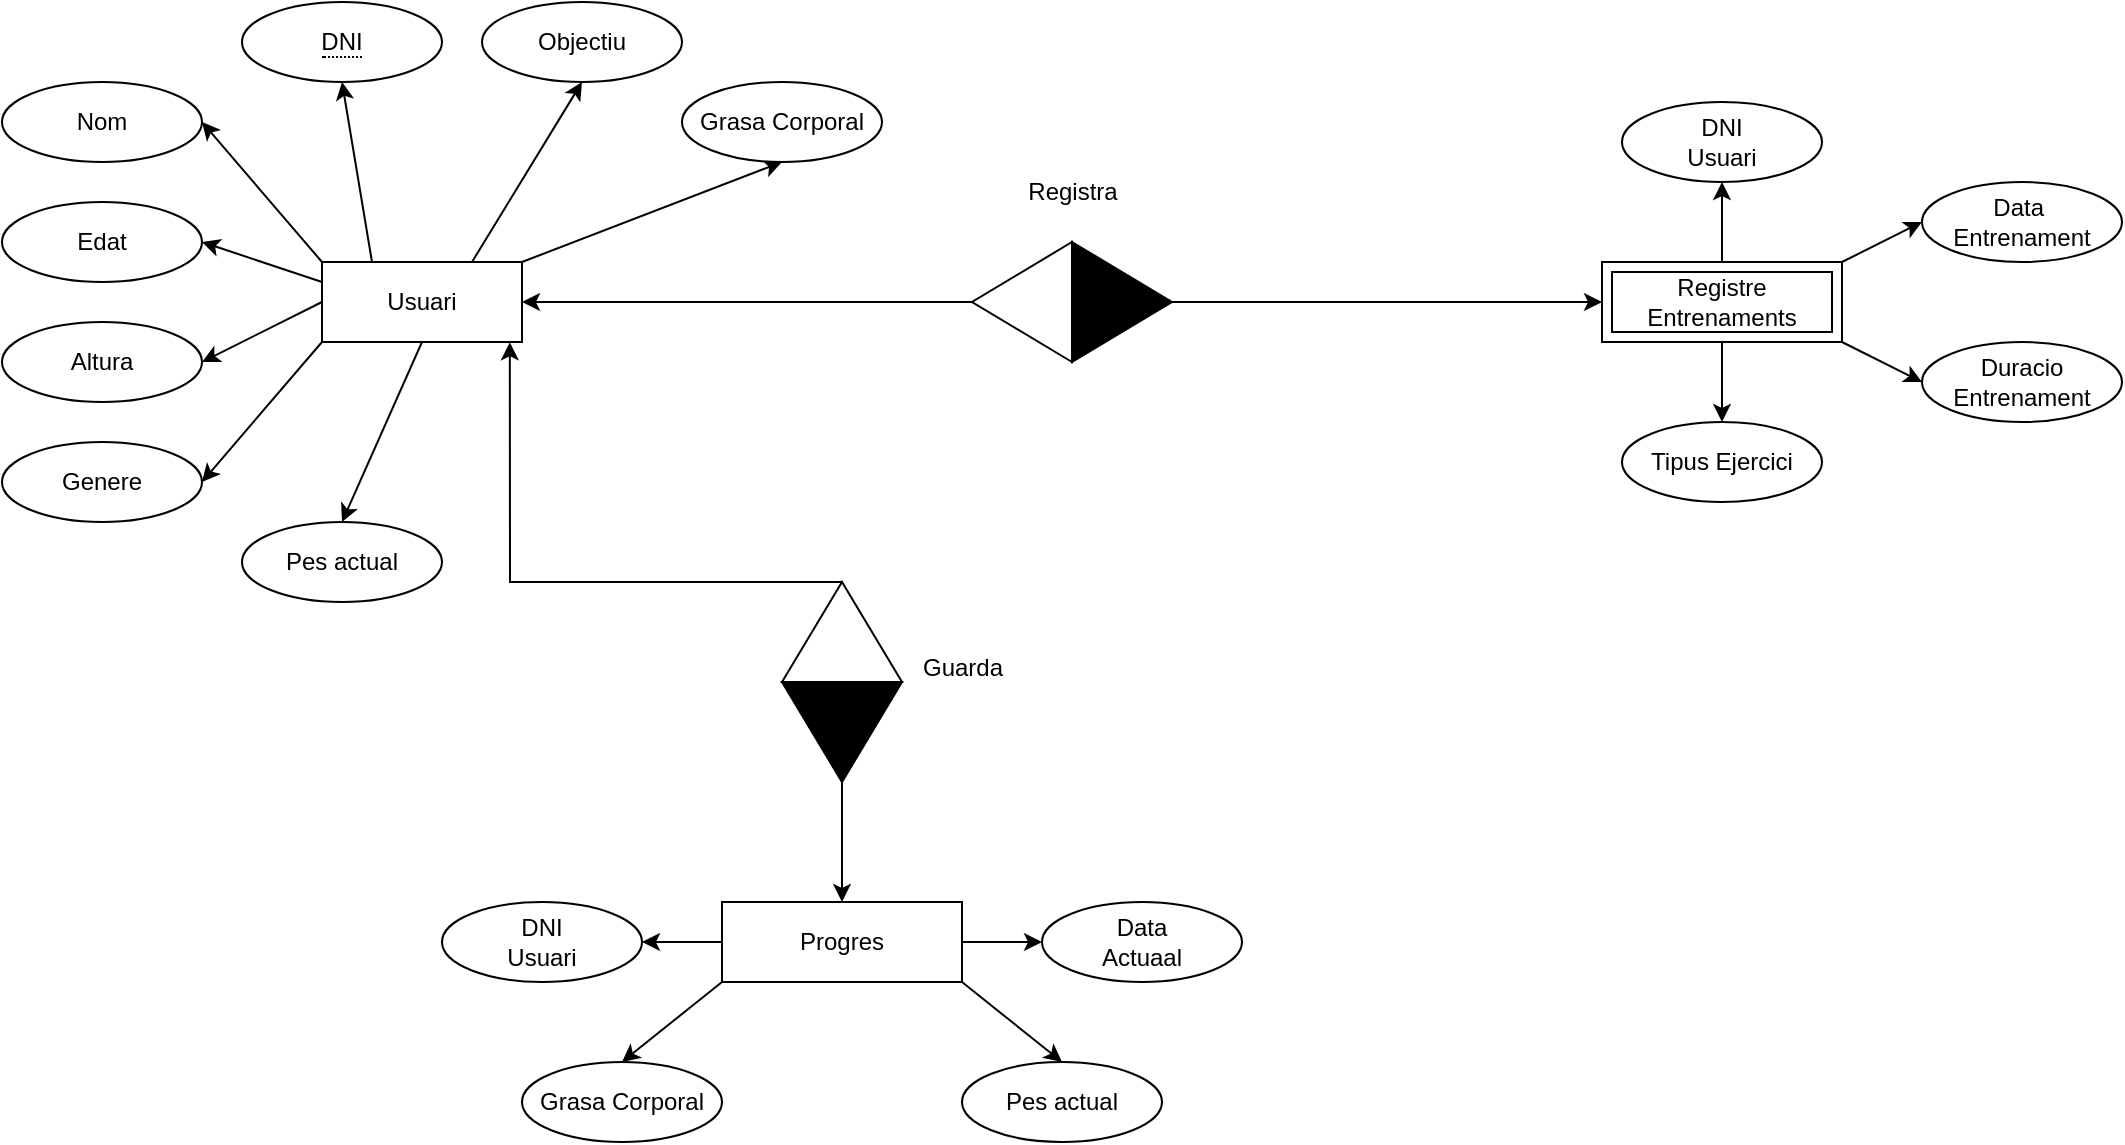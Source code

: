 <mxfile version="24.3.0" type="device">
  <diagram id="R2lEEEUBdFMjLlhIrx00" name="Page-1">
    <mxGraphModel dx="2208" dy="586" grid="1" gridSize="10" guides="1" tooltips="1" connect="1" arrows="1" fold="1" page="1" pageScale="1" pageWidth="850" pageHeight="1100" math="0" shadow="0" extFonts="Permanent Marker^https://fonts.googleapis.com/css?family=Permanent+Marker">
      <root>
        <mxCell id="0" />
        <mxCell id="1" parent="0" />
        <mxCell id="sI1xtVo6L_vtsN0ePvgo-47" style="edgeStyle=none;rounded=0;orthogonalLoop=1;jettySize=auto;html=1;exitX=0.25;exitY=0;exitDx=0;exitDy=0;entryX=0.5;entryY=1;entryDx=0;entryDy=0;" edge="1" parent="1" source="sI1xtVo6L_vtsN0ePvgo-2" target="sI1xtVo6L_vtsN0ePvgo-25">
          <mxGeometry relative="1" as="geometry" />
        </mxCell>
        <mxCell id="sI1xtVo6L_vtsN0ePvgo-48" style="edgeStyle=none;rounded=0;orthogonalLoop=1;jettySize=auto;html=1;exitX=0.75;exitY=0;exitDx=0;exitDy=0;entryX=0.5;entryY=1;entryDx=0;entryDy=0;" edge="1" parent="1" source="sI1xtVo6L_vtsN0ePvgo-2" target="sI1xtVo6L_vtsN0ePvgo-13">
          <mxGeometry relative="1" as="geometry" />
        </mxCell>
        <mxCell id="sI1xtVo6L_vtsN0ePvgo-49" style="edgeStyle=none;rounded=0;orthogonalLoop=1;jettySize=auto;html=1;exitX=1;exitY=0;exitDx=0;exitDy=0;entryX=0.5;entryY=1;entryDx=0;entryDy=0;" edge="1" parent="1" source="sI1xtVo6L_vtsN0ePvgo-2" target="sI1xtVo6L_vtsN0ePvgo-8">
          <mxGeometry relative="1" as="geometry" />
        </mxCell>
        <mxCell id="sI1xtVo6L_vtsN0ePvgo-50" style="edgeStyle=none;rounded=0;orthogonalLoop=1;jettySize=auto;html=1;exitX=0;exitY=0;exitDx=0;exitDy=0;entryX=1;entryY=0.5;entryDx=0;entryDy=0;" edge="1" parent="1" source="sI1xtVo6L_vtsN0ePvgo-2" target="sI1xtVo6L_vtsN0ePvgo-14">
          <mxGeometry relative="1" as="geometry" />
        </mxCell>
        <mxCell id="sI1xtVo6L_vtsN0ePvgo-51" style="edgeStyle=none;rounded=0;orthogonalLoop=1;jettySize=auto;html=1;exitX=0;exitY=0.25;exitDx=0;exitDy=0;entryX=1;entryY=0.5;entryDx=0;entryDy=0;" edge="1" parent="1" source="sI1xtVo6L_vtsN0ePvgo-2" target="sI1xtVo6L_vtsN0ePvgo-12">
          <mxGeometry relative="1" as="geometry" />
        </mxCell>
        <mxCell id="sI1xtVo6L_vtsN0ePvgo-52" style="edgeStyle=none;rounded=0;orthogonalLoop=1;jettySize=auto;html=1;exitX=0;exitY=0.5;exitDx=0;exitDy=0;entryX=1;entryY=0.5;entryDx=0;entryDy=0;" edge="1" parent="1" source="sI1xtVo6L_vtsN0ePvgo-2" target="sI1xtVo6L_vtsN0ePvgo-11">
          <mxGeometry relative="1" as="geometry" />
        </mxCell>
        <mxCell id="sI1xtVo6L_vtsN0ePvgo-53" style="edgeStyle=none;rounded=0;orthogonalLoop=1;jettySize=auto;html=1;exitX=0;exitY=1;exitDx=0;exitDy=0;entryX=1;entryY=0.5;entryDx=0;entryDy=0;" edge="1" parent="1" source="sI1xtVo6L_vtsN0ePvgo-2" target="sI1xtVo6L_vtsN0ePvgo-10">
          <mxGeometry relative="1" as="geometry" />
        </mxCell>
        <mxCell id="sI1xtVo6L_vtsN0ePvgo-54" style="edgeStyle=none;rounded=0;orthogonalLoop=1;jettySize=auto;html=1;exitX=0.5;exitY=1;exitDx=0;exitDy=0;entryX=0.5;entryY=0;entryDx=0;entryDy=0;" edge="1" parent="1" source="sI1xtVo6L_vtsN0ePvgo-2" target="sI1xtVo6L_vtsN0ePvgo-9">
          <mxGeometry relative="1" as="geometry" />
        </mxCell>
        <mxCell id="sI1xtVo6L_vtsN0ePvgo-2" value="Usuari" style="whiteSpace=wrap;html=1;align=center;" vertex="1" parent="1">
          <mxGeometry x="40" y="240" width="100" height="40" as="geometry" />
        </mxCell>
        <mxCell id="sI1xtVo6L_vtsN0ePvgo-55" style="edgeStyle=none;rounded=0;orthogonalLoop=1;jettySize=auto;html=1;exitX=0;exitY=1;exitDx=0;exitDy=0;entryX=0.5;entryY=0;entryDx=0;entryDy=0;" edge="1" parent="1" source="sI1xtVo6L_vtsN0ePvgo-4" target="sI1xtVo6L_vtsN0ePvgo-21">
          <mxGeometry relative="1" as="geometry" />
        </mxCell>
        <mxCell id="sI1xtVo6L_vtsN0ePvgo-56" style="edgeStyle=none;rounded=0;orthogonalLoop=1;jettySize=auto;html=1;exitX=0;exitY=0.5;exitDx=0;exitDy=0;entryX=1;entryY=0.5;entryDx=0;entryDy=0;" edge="1" parent="1" source="sI1xtVo6L_vtsN0ePvgo-4" target="sI1xtVo6L_vtsN0ePvgo-20">
          <mxGeometry relative="1" as="geometry" />
        </mxCell>
        <mxCell id="sI1xtVo6L_vtsN0ePvgo-57" style="edgeStyle=none;rounded=0;orthogonalLoop=1;jettySize=auto;html=1;exitX=1;exitY=0.5;exitDx=0;exitDy=0;entryX=0;entryY=0.5;entryDx=0;entryDy=0;" edge="1" parent="1" source="sI1xtVo6L_vtsN0ePvgo-4" target="sI1xtVo6L_vtsN0ePvgo-19">
          <mxGeometry relative="1" as="geometry" />
        </mxCell>
        <mxCell id="sI1xtVo6L_vtsN0ePvgo-58" style="edgeStyle=none;rounded=0;orthogonalLoop=1;jettySize=auto;html=1;exitX=1;exitY=1;exitDx=0;exitDy=0;entryX=0.5;entryY=0;entryDx=0;entryDy=0;" edge="1" parent="1" source="sI1xtVo6L_vtsN0ePvgo-4" target="sI1xtVo6L_vtsN0ePvgo-46">
          <mxGeometry relative="1" as="geometry" />
        </mxCell>
        <mxCell id="sI1xtVo6L_vtsN0ePvgo-4" value="Progres" style="whiteSpace=wrap;html=1;align=center;" vertex="1" parent="1">
          <mxGeometry x="240" y="560" width="120" height="40" as="geometry" />
        </mxCell>
        <mxCell id="sI1xtVo6L_vtsN0ePvgo-8" value="Grasa Corporal" style="ellipse;whiteSpace=wrap;html=1;align=center;" vertex="1" parent="1">
          <mxGeometry x="220" y="150" width="100" height="40" as="geometry" />
        </mxCell>
        <mxCell id="sI1xtVo6L_vtsN0ePvgo-9" value="Pes actual" style="ellipse;whiteSpace=wrap;html=1;align=center;" vertex="1" parent="1">
          <mxGeometry y="370" width="100" height="40" as="geometry" />
        </mxCell>
        <mxCell id="sI1xtVo6L_vtsN0ePvgo-10" value="Genere" style="ellipse;whiteSpace=wrap;html=1;align=center;" vertex="1" parent="1">
          <mxGeometry x="-120" y="330" width="100" height="40" as="geometry" />
        </mxCell>
        <mxCell id="sI1xtVo6L_vtsN0ePvgo-11" value="Altura" style="ellipse;whiteSpace=wrap;html=1;align=center;" vertex="1" parent="1">
          <mxGeometry x="-120" y="270" width="100" height="40" as="geometry" />
        </mxCell>
        <mxCell id="sI1xtVo6L_vtsN0ePvgo-12" value="Edat" style="ellipse;whiteSpace=wrap;html=1;align=center;" vertex="1" parent="1">
          <mxGeometry x="-120" y="210" width="100" height="40" as="geometry" />
        </mxCell>
        <mxCell id="sI1xtVo6L_vtsN0ePvgo-13" value="Objectiu" style="ellipse;whiteSpace=wrap;html=1;align=center;" vertex="1" parent="1">
          <mxGeometry x="120" y="110" width="100" height="40" as="geometry" />
        </mxCell>
        <mxCell id="sI1xtVo6L_vtsN0ePvgo-14" value="Nom" style="ellipse;whiteSpace=wrap;html=1;align=center;" vertex="1" parent="1">
          <mxGeometry x="-120" y="150" width="100" height="40" as="geometry" />
        </mxCell>
        <mxCell id="sI1xtVo6L_vtsN0ePvgo-15" value="Duracio&lt;div&gt;Entrenament&lt;/div&gt;" style="ellipse;whiteSpace=wrap;html=1;align=center;" vertex="1" parent="1">
          <mxGeometry x="840" y="280" width="100" height="40" as="geometry" />
        </mxCell>
        <mxCell id="sI1xtVo6L_vtsN0ePvgo-16" value="DNI&lt;div&gt;Usuari&lt;/div&gt;" style="ellipse;whiteSpace=wrap;html=1;align=center;" vertex="1" parent="1">
          <mxGeometry x="690" y="160" width="100" height="40" as="geometry" />
        </mxCell>
        <mxCell id="sI1xtVo6L_vtsN0ePvgo-17" value="Tipus Ejercici" style="ellipse;whiteSpace=wrap;html=1;align=center;" vertex="1" parent="1">
          <mxGeometry x="690" y="320" width="100" height="40" as="geometry" />
        </mxCell>
        <mxCell id="sI1xtVo6L_vtsN0ePvgo-18" value="Data&amp;nbsp;&lt;div&gt;Entrenament&lt;/div&gt;" style="ellipse;whiteSpace=wrap;html=1;align=center;" vertex="1" parent="1">
          <mxGeometry x="840" y="200" width="100" height="40" as="geometry" />
        </mxCell>
        <mxCell id="sI1xtVo6L_vtsN0ePvgo-19" value="Data&lt;div&gt;Actuaal&lt;/div&gt;" style="ellipse;whiteSpace=wrap;html=1;align=center;" vertex="1" parent="1">
          <mxGeometry x="400" y="560" width="100" height="40" as="geometry" />
        </mxCell>
        <mxCell id="sI1xtVo6L_vtsN0ePvgo-20" value="&lt;div&gt;DNI&lt;/div&gt;&lt;div&gt;Usuari&lt;/div&gt;" style="ellipse;whiteSpace=wrap;html=1;align=center;" vertex="1" parent="1">
          <mxGeometry x="100" y="560" width="100" height="40" as="geometry" />
        </mxCell>
        <mxCell id="sI1xtVo6L_vtsN0ePvgo-21" value="Grasa Corporal" style="ellipse;whiteSpace=wrap;html=1;align=center;" vertex="1" parent="1">
          <mxGeometry x="140" y="640" width="100" height="40" as="geometry" />
        </mxCell>
        <mxCell id="sI1xtVo6L_vtsN0ePvgo-25" value="&lt;span style=&quot;border-bottom: 1px dotted&quot;&gt;DNI&lt;/span&gt;" style="ellipse;whiteSpace=wrap;html=1;align=center;" vertex="1" parent="1">
          <mxGeometry y="110" width="100" height="40" as="geometry" />
        </mxCell>
        <mxCell id="sI1xtVo6L_vtsN0ePvgo-28" style="edgeStyle=orthogonalEdgeStyle;rounded=0;orthogonalLoop=1;jettySize=auto;html=1;exitX=0.5;exitY=1;exitDx=0;exitDy=0;" edge="1" parent="1">
          <mxGeometry relative="1" as="geometry">
            <mxPoint x="670" y="397" as="sourcePoint" />
            <mxPoint x="670" y="397" as="targetPoint" />
          </mxGeometry>
        </mxCell>
        <mxCell id="sI1xtVo6L_vtsN0ePvgo-29" style="edgeStyle=orthogonalEdgeStyle;rounded=0;orthogonalLoop=1;jettySize=auto;html=1;exitX=0.5;exitY=1;exitDx=0;exitDy=0;" edge="1" parent="1" source="sI1xtVo6L_vtsN0ePvgo-10" target="sI1xtVo6L_vtsN0ePvgo-10">
          <mxGeometry relative="1" as="geometry" />
        </mxCell>
        <mxCell id="sI1xtVo6L_vtsN0ePvgo-43" style="edgeStyle=none;rounded=0;orthogonalLoop=1;jettySize=auto;html=1;exitX=0;exitY=0;exitDx=30;exitDy=0;exitPerimeter=0;entryX=0.939;entryY=1.003;entryDx=0;entryDy=0;entryPerimeter=0;" edge="1" parent="1" source="sI1xtVo6L_vtsN0ePvgo-31" target="sI1xtVo6L_vtsN0ePvgo-2">
          <mxGeometry relative="1" as="geometry">
            <Array as="points">
              <mxPoint x="134" y="400" />
            </Array>
          </mxGeometry>
        </mxCell>
        <mxCell id="sI1xtVo6L_vtsN0ePvgo-31" value="" style="verticalLabelPosition=bottom;verticalAlign=top;html=1;shape=mxgraph.basic.acute_triangle;dx=0.5;" vertex="1" parent="1">
          <mxGeometry x="270" y="400" width="60" height="50" as="geometry" />
        </mxCell>
        <mxCell id="sI1xtVo6L_vtsN0ePvgo-42" style="edgeStyle=none;rounded=0;orthogonalLoop=1;jettySize=auto;html=1;exitX=0;exitY=0;exitDx=30;exitDy=0;exitPerimeter=0;" edge="1" parent="1" source="sI1xtVo6L_vtsN0ePvgo-33" target="sI1xtVo6L_vtsN0ePvgo-4">
          <mxGeometry relative="1" as="geometry" />
        </mxCell>
        <mxCell id="sI1xtVo6L_vtsN0ePvgo-33" value="" style="verticalLabelPosition=bottom;verticalAlign=top;html=1;shape=mxgraph.basic.acute_triangle;dx=0.5;rotation=-180;fillColor=#000000;" vertex="1" parent="1">
          <mxGeometry x="270" y="450" width="60" height="50" as="geometry" />
        </mxCell>
        <mxCell id="sI1xtVo6L_vtsN0ePvgo-40" style="edgeStyle=none;rounded=0;orthogonalLoop=1;jettySize=auto;html=1;exitX=0;exitY=0;exitDx=30;exitDy=0;exitPerimeter=0;entryX=0;entryY=0.5;entryDx=0;entryDy=0;" edge="1" parent="1" source="sI1xtVo6L_vtsN0ePvgo-36">
          <mxGeometry relative="1" as="geometry">
            <mxPoint x="680" y="260" as="targetPoint" />
          </mxGeometry>
        </mxCell>
        <mxCell id="sI1xtVo6L_vtsN0ePvgo-36" value="" style="verticalLabelPosition=bottom;verticalAlign=top;html=1;shape=mxgraph.basic.acute_triangle;dx=0.5;rotation=90;fillColor=#000000;" vertex="1" parent="1">
          <mxGeometry x="410" y="235" width="60" height="50" as="geometry" />
        </mxCell>
        <mxCell id="sI1xtVo6L_vtsN0ePvgo-39" style="edgeStyle=none;rounded=0;orthogonalLoop=1;jettySize=auto;html=1;exitX=0;exitY=0;exitDx=30;exitDy=0;exitPerimeter=0;entryX=1;entryY=0.5;entryDx=0;entryDy=0;" edge="1" parent="1" source="sI1xtVo6L_vtsN0ePvgo-37" target="sI1xtVo6L_vtsN0ePvgo-2">
          <mxGeometry relative="1" as="geometry" />
        </mxCell>
        <mxCell id="sI1xtVo6L_vtsN0ePvgo-37" value="" style="verticalLabelPosition=bottom;verticalAlign=top;html=1;shape=mxgraph.basic.acute_triangle;dx=0.5;rotation=-90;" vertex="1" parent="1">
          <mxGeometry x="360" y="235" width="60" height="50" as="geometry" />
        </mxCell>
        <mxCell id="sI1xtVo6L_vtsN0ePvgo-41" value="Registra" style="text;html=1;align=center;verticalAlign=middle;resizable=0;points=[];autosize=1;strokeColor=none;fillColor=none;" vertex="1" parent="1">
          <mxGeometry x="380" y="190" width="70" height="30" as="geometry" />
        </mxCell>
        <mxCell id="sI1xtVo6L_vtsN0ePvgo-44" value="Guarda" style="text;html=1;align=center;verticalAlign=middle;resizable=0;points=[];autosize=1;strokeColor=none;fillColor=none;" vertex="1" parent="1">
          <mxGeometry x="330" y="428" width="60" height="30" as="geometry" />
        </mxCell>
        <mxCell id="sI1xtVo6L_vtsN0ePvgo-59" style="edgeStyle=none;rounded=0;orthogonalLoop=1;jettySize=auto;html=1;exitX=0.5;exitY=0;exitDx=0;exitDy=0;entryX=0.5;entryY=1;entryDx=0;entryDy=0;" edge="1" parent="1" source="sI1xtVo6L_vtsN0ePvgo-45" target="sI1xtVo6L_vtsN0ePvgo-16">
          <mxGeometry relative="1" as="geometry" />
        </mxCell>
        <mxCell id="sI1xtVo6L_vtsN0ePvgo-60" style="edgeStyle=none;rounded=0;orthogonalLoop=1;jettySize=auto;html=1;exitX=0.5;exitY=1;exitDx=0;exitDy=0;entryX=0.5;entryY=0;entryDx=0;entryDy=0;" edge="1" parent="1" source="sI1xtVo6L_vtsN0ePvgo-45" target="sI1xtVo6L_vtsN0ePvgo-17">
          <mxGeometry relative="1" as="geometry" />
        </mxCell>
        <mxCell id="sI1xtVo6L_vtsN0ePvgo-61" style="edgeStyle=none;rounded=0;orthogonalLoop=1;jettySize=auto;html=1;exitX=1;exitY=1;exitDx=0;exitDy=0;entryX=0;entryY=0.5;entryDx=0;entryDy=0;" edge="1" parent="1" source="sI1xtVo6L_vtsN0ePvgo-45" target="sI1xtVo6L_vtsN0ePvgo-15">
          <mxGeometry relative="1" as="geometry" />
        </mxCell>
        <mxCell id="sI1xtVo6L_vtsN0ePvgo-62" style="edgeStyle=none;rounded=0;orthogonalLoop=1;jettySize=auto;html=1;exitX=1;exitY=0;exitDx=0;exitDy=0;entryX=0;entryY=0.5;entryDx=0;entryDy=0;" edge="1" parent="1" source="sI1xtVo6L_vtsN0ePvgo-45" target="sI1xtVo6L_vtsN0ePvgo-18">
          <mxGeometry relative="1" as="geometry" />
        </mxCell>
        <mxCell id="sI1xtVo6L_vtsN0ePvgo-45" value="Registre&lt;div&gt;Entrenaments&lt;/div&gt;" style="shape=ext;margin=3;double=1;whiteSpace=wrap;html=1;align=center;" vertex="1" parent="1">
          <mxGeometry x="680" y="240" width="120" height="40" as="geometry" />
        </mxCell>
        <mxCell id="sI1xtVo6L_vtsN0ePvgo-46" value="Pes actual" style="ellipse;whiteSpace=wrap;html=1;align=center;" vertex="1" parent="1">
          <mxGeometry x="360" y="640" width="100" height="40" as="geometry" />
        </mxCell>
      </root>
    </mxGraphModel>
  </diagram>
</mxfile>
